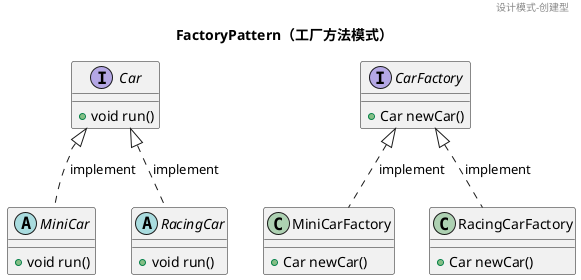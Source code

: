 @startuml
title FactoryPattern（工厂方法模式）
header 设计模式-创建型
interface Car {
    + void run()
}
abstract MiniCar {
    + void run()
}
abstract RacingCar {
    + void run()
}

interface CarFactory {
    + Car newCar()
}
class MiniCarFactory {
    + Car newCar()
}
class RacingCarFactory {
    + Car newCar()
}

CarFactory <|.. MiniCarFactory : implement
CarFactory <|.. RacingCarFactory : implement
Car <|.. MiniCar : implement
Car <|.. RacingCar : implement
'MiniCar <|-- MiniCarFactory : make
'RacingCar <|-- RacingCarFactory : make





@enduml
